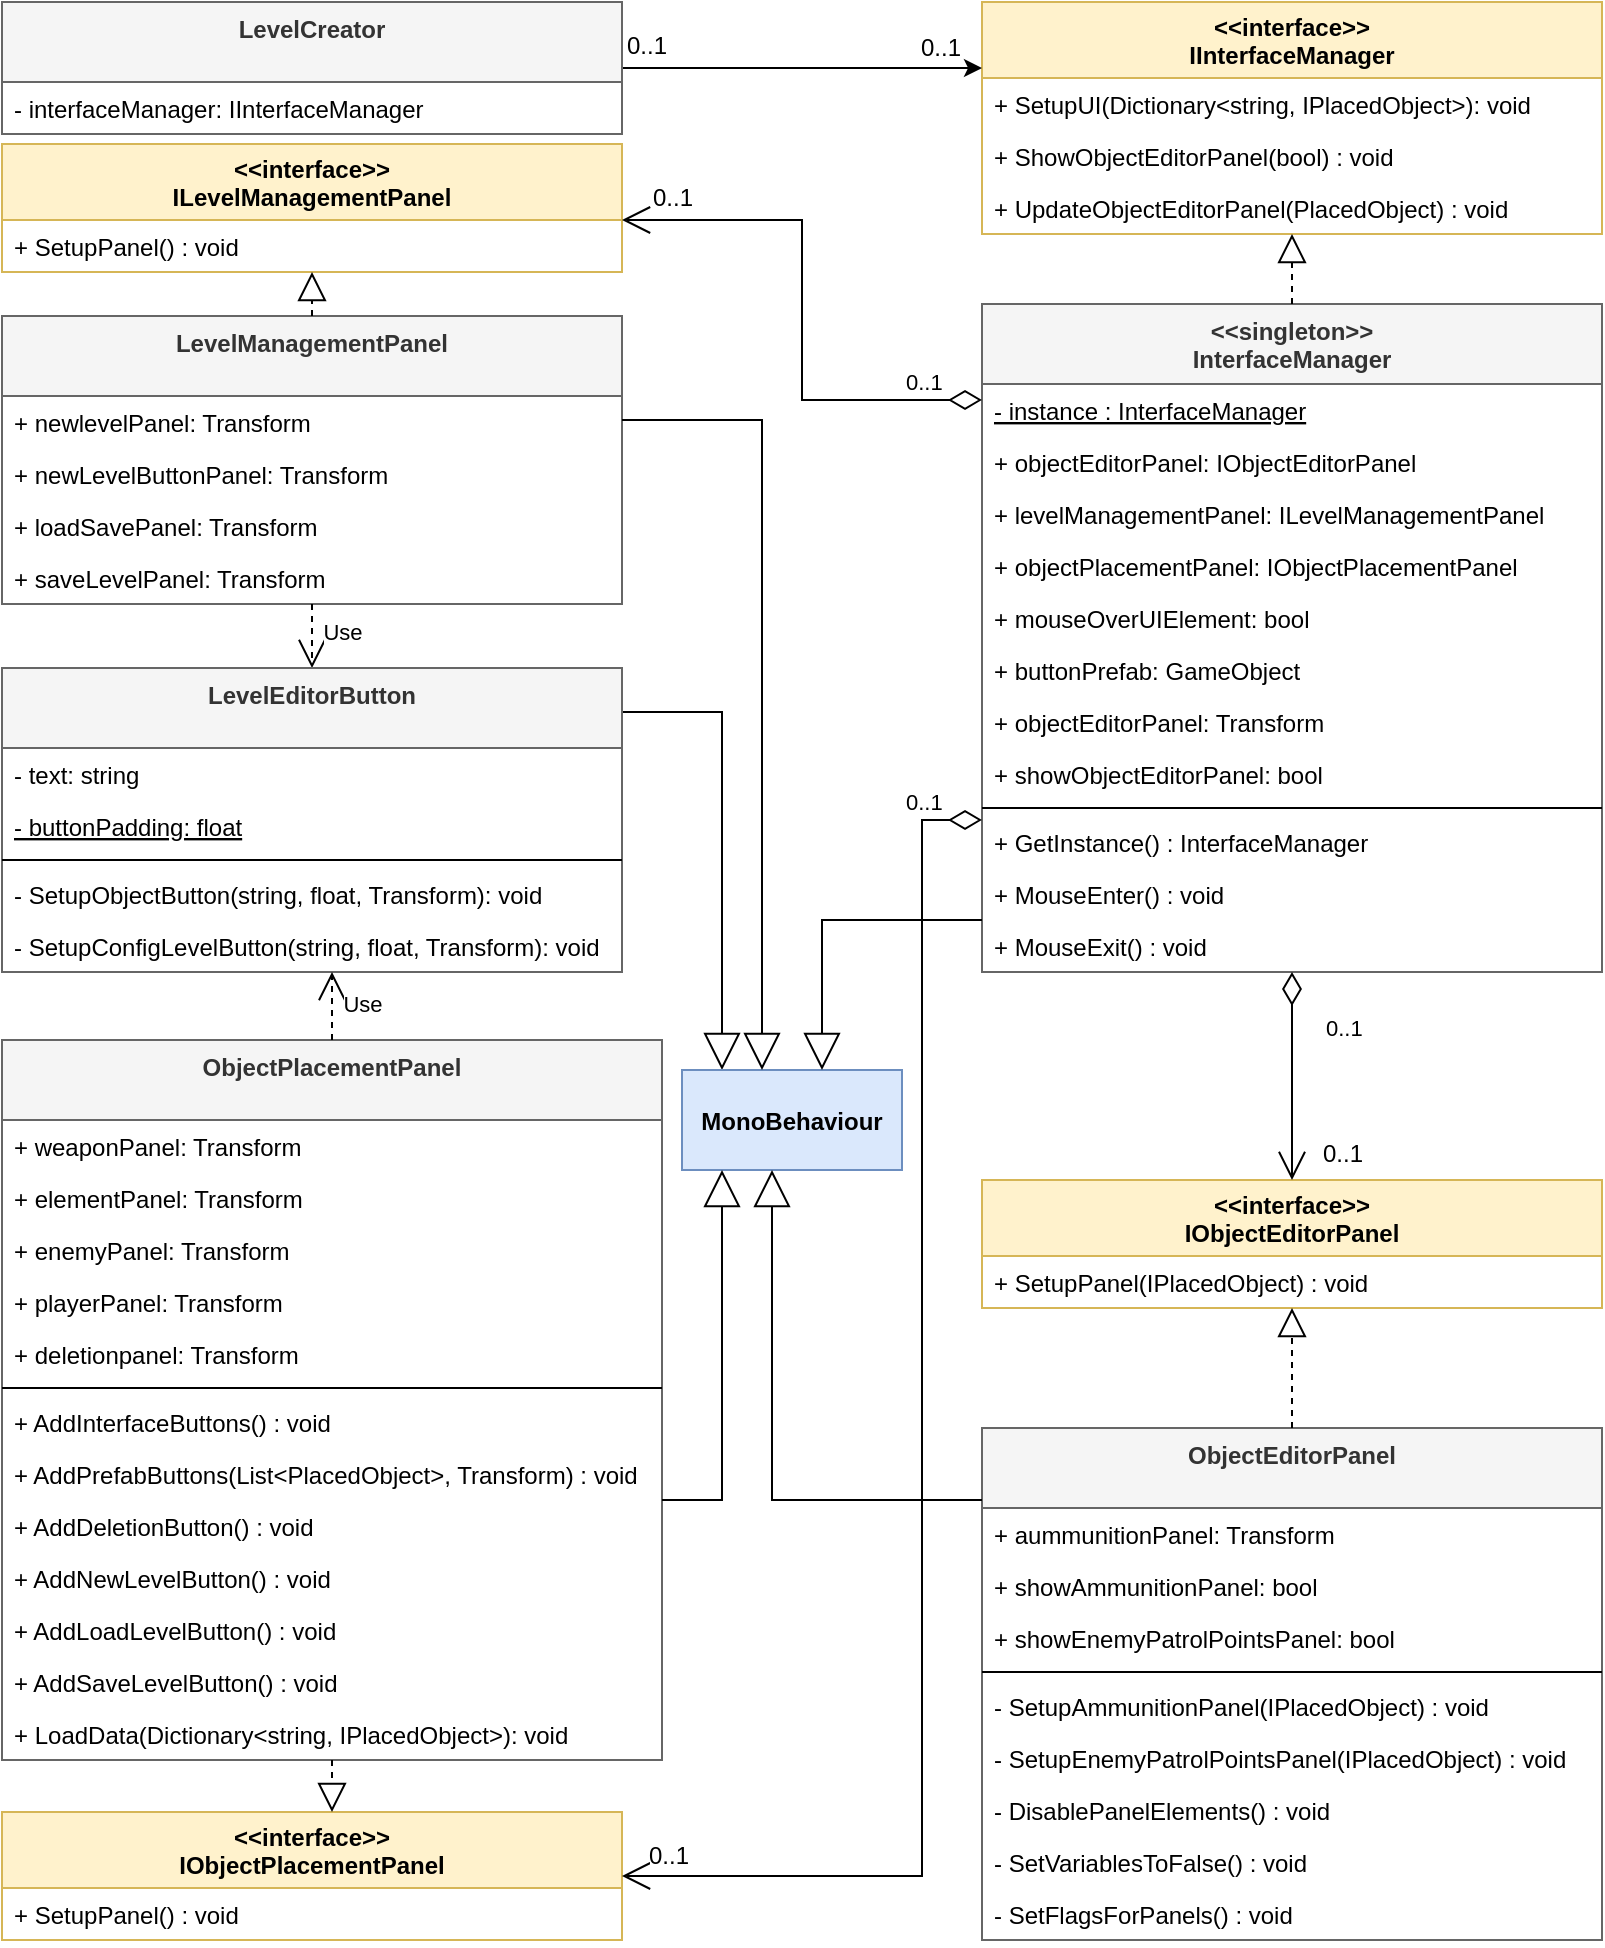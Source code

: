 <mxfile version="12.2.6" type="device" pages="1"><diagram id="2gwkaVZjPi_cPAHTDxOQ" name="Page-1"><mxGraphModel dx="3768" dy="1928" grid="1" gridSize="10" guides="1" tooltips="1" connect="1" arrows="1" fold="1" page="1" pageScale="1" pageWidth="827" pageHeight="1169" math="0" shadow="0"><root><mxCell id="0"/><mxCell id="1" parent="0"/><mxCell id="iu6-gGE0GDNMxL2MqxVM-4" value="&lt;&lt;singleton&gt;&gt;&#xA;InterfaceManager" style="swimlane;fontStyle=1;align=center;verticalAlign=top;childLayout=stackLayout;horizontal=1;startSize=40;horizontalStack=0;resizeParent=1;resizeParentMax=0;resizeLast=0;collapsible=1;marginBottom=0;fillColor=#f5f5f5;strokeColor=#666666;fontColor=#333333;" parent="1" vertex="1"><mxGeometry x="-2800" y="-1018" width="310" height="334" as="geometry"/></mxCell><mxCell id="iu6-gGE0GDNMxL2MqxVM-5" value="- instance : InterfaceManager" style="text;align=left;verticalAlign=top;spacingLeft=4;spacingRight=4;overflow=hidden;rotatable=0;points=[[0,0.5],[1,0.5]];portConstraint=eastwest;fontStyle=4" parent="iu6-gGE0GDNMxL2MqxVM-4" vertex="1"><mxGeometry y="40" width="310" height="26" as="geometry"/></mxCell><mxCell id="iu6-gGE0GDNMxL2MqxVM-6" value="+ objectEditorPanel: IObjectEditorPanel" style="text;align=left;verticalAlign=top;spacingLeft=4;spacingRight=4;overflow=hidden;rotatable=0;points=[[0,0.5],[1,0.5]];portConstraint=eastwest;" parent="iu6-gGE0GDNMxL2MqxVM-4" vertex="1"><mxGeometry y="66" width="310" height="26" as="geometry"/></mxCell><mxCell id="iu6-gGE0GDNMxL2MqxVM-7" value="+ levelManagementPanel: ILevelManagementPanel" style="text;align=left;verticalAlign=top;spacingLeft=4;spacingRight=4;overflow=hidden;rotatable=0;points=[[0,0.5],[1,0.5]];portConstraint=eastwest;" parent="iu6-gGE0GDNMxL2MqxVM-4" vertex="1"><mxGeometry y="92" width="310" height="26" as="geometry"/></mxCell><mxCell id="iu6-gGE0GDNMxL2MqxVM-8" value="+ objectPlacementPanel: IObjectPlacementPanel" style="text;align=left;verticalAlign=top;spacingLeft=4;spacingRight=4;overflow=hidden;rotatable=0;points=[[0,0.5],[1,0.5]];portConstraint=eastwest;" parent="iu6-gGE0GDNMxL2MqxVM-4" vertex="1"><mxGeometry y="118" width="310" height="26" as="geometry"/></mxCell><mxCell id="iu6-gGE0GDNMxL2MqxVM-9" value="+ mouseOverUIElement: bool" style="text;align=left;verticalAlign=top;spacingLeft=4;spacingRight=4;overflow=hidden;rotatable=0;points=[[0,0.5],[1,0.5]];portConstraint=eastwest;" parent="iu6-gGE0GDNMxL2MqxVM-4" vertex="1"><mxGeometry y="144" width="310" height="26" as="geometry"/></mxCell><mxCell id="iu6-gGE0GDNMxL2MqxVM-10" value="+ buttonPrefab: GameObject" style="text;align=left;verticalAlign=top;spacingLeft=4;spacingRight=4;overflow=hidden;rotatable=0;points=[[0,0.5],[1,0.5]];portConstraint=eastwest;" parent="iu6-gGE0GDNMxL2MqxVM-4" vertex="1"><mxGeometry y="170" width="310" height="26" as="geometry"/></mxCell><mxCell id="iu6-gGE0GDNMxL2MqxVM-11" value="+ objectEditorPanel: Transform" style="text;align=left;verticalAlign=top;spacingLeft=4;spacingRight=4;overflow=hidden;rotatable=0;points=[[0,0.5],[1,0.5]];portConstraint=eastwest;" parent="iu6-gGE0GDNMxL2MqxVM-4" vertex="1"><mxGeometry y="196" width="310" height="26" as="geometry"/></mxCell><mxCell id="iu6-gGE0GDNMxL2MqxVM-12" value="+ showObjectEditorPanel: bool" style="text;align=left;verticalAlign=top;spacingLeft=4;spacingRight=4;overflow=hidden;rotatable=0;points=[[0,0.5],[1,0.5]];portConstraint=eastwest;" parent="iu6-gGE0GDNMxL2MqxVM-4" vertex="1"><mxGeometry y="222" width="310" height="26" as="geometry"/></mxCell><mxCell id="iu6-gGE0GDNMxL2MqxVM-13" value="" style="line;strokeWidth=1;fillColor=none;align=left;verticalAlign=middle;spacingTop=-1;spacingLeft=3;spacingRight=3;rotatable=0;labelPosition=right;points=[];portConstraint=eastwest;" parent="iu6-gGE0GDNMxL2MqxVM-4" vertex="1"><mxGeometry y="248" width="310" height="8" as="geometry"/></mxCell><mxCell id="iu6-gGE0GDNMxL2MqxVM-14" value="+ GetInstance() : InterfaceManager" style="text;align=left;verticalAlign=top;spacingLeft=4;spacingRight=4;overflow=hidden;rotatable=0;points=[[0,0.5],[1,0.5]];portConstraint=eastwest;" parent="iu6-gGE0GDNMxL2MqxVM-4" vertex="1"><mxGeometry y="256" width="310" height="26" as="geometry"/></mxCell><mxCell id="iu6-gGE0GDNMxL2MqxVM-17" value="+ MouseEnter() : void" style="text;align=left;verticalAlign=top;spacingLeft=4;spacingRight=4;overflow=hidden;rotatable=0;points=[[0,0.5],[1,0.5]];portConstraint=eastwest;" parent="iu6-gGE0GDNMxL2MqxVM-4" vertex="1"><mxGeometry y="282" width="310" height="26" as="geometry"/></mxCell><mxCell id="iu6-gGE0GDNMxL2MqxVM-18" value="+ MouseExit() : void" style="text;align=left;verticalAlign=top;spacingLeft=4;spacingRight=4;overflow=hidden;rotatable=0;points=[[0,0.5],[1,0.5]];portConstraint=eastwest;" parent="iu6-gGE0GDNMxL2MqxVM-4" vertex="1"><mxGeometry y="308" width="310" height="26" as="geometry"/></mxCell><mxCell id="iu6-gGE0GDNMxL2MqxVM-28" value="ObjectEditorPanel" style="swimlane;fontStyle=1;align=center;verticalAlign=top;childLayout=stackLayout;horizontal=1;startSize=40;horizontalStack=0;resizeParent=1;resizeParentMax=0;resizeLast=0;collapsible=1;marginBottom=0;fillColor=#f5f5f5;strokeColor=#666666;fontColor=#333333;" parent="1" vertex="1"><mxGeometry x="-2800" y="-456" width="310" height="256" as="geometry"/></mxCell><mxCell id="iu6-gGE0GDNMxL2MqxVM-29" value="+ aummunitionPanel: Transform" style="text;align=left;verticalAlign=top;spacingLeft=4;spacingRight=4;overflow=hidden;rotatable=0;points=[[0,0.5],[1,0.5]];portConstraint=eastwest;" parent="iu6-gGE0GDNMxL2MqxVM-28" vertex="1"><mxGeometry y="40" width="310" height="26" as="geometry"/></mxCell><mxCell id="iu6-gGE0GDNMxL2MqxVM-30" value="+ showAmmunitionPanel: bool" style="text;align=left;verticalAlign=top;spacingLeft=4;spacingRight=4;overflow=hidden;rotatable=0;points=[[0,0.5],[1,0.5]];portConstraint=eastwest;" parent="iu6-gGE0GDNMxL2MqxVM-28" vertex="1"><mxGeometry y="66" width="310" height="26" as="geometry"/></mxCell><mxCell id="iu6-gGE0GDNMxL2MqxVM-31" value="+ showEnemyPatrolPointsPanel: bool" style="text;align=left;verticalAlign=top;spacingLeft=4;spacingRight=4;overflow=hidden;rotatable=0;points=[[0,0.5],[1,0.5]];portConstraint=eastwest;" parent="iu6-gGE0GDNMxL2MqxVM-28" vertex="1"><mxGeometry y="92" width="310" height="26" as="geometry"/></mxCell><mxCell id="iu6-gGE0GDNMxL2MqxVM-32" value="" style="line;strokeWidth=1;fillColor=none;align=left;verticalAlign=middle;spacingTop=-1;spacingLeft=3;spacingRight=3;rotatable=0;labelPosition=right;points=[];portConstraint=eastwest;" parent="iu6-gGE0GDNMxL2MqxVM-28" vertex="1"><mxGeometry y="118" width="310" height="8" as="geometry"/></mxCell><mxCell id="iu6-gGE0GDNMxL2MqxVM-34" value="- SetupAmmunitionPanel(IPlacedObject) : void" style="text;align=left;verticalAlign=top;spacingLeft=4;spacingRight=4;overflow=hidden;rotatable=0;points=[[0,0.5],[1,0.5]];portConstraint=eastwest;" parent="iu6-gGE0GDNMxL2MqxVM-28" vertex="1"><mxGeometry y="126" width="310" height="26" as="geometry"/></mxCell><mxCell id="iu6-gGE0GDNMxL2MqxVM-35" value="- SetupEnemyPatrolPointsPanel(IPlacedObject) : void" style="text;align=left;verticalAlign=top;spacingLeft=4;spacingRight=4;overflow=hidden;rotatable=0;points=[[0,0.5],[1,0.5]];portConstraint=eastwest;" parent="iu6-gGE0GDNMxL2MqxVM-28" vertex="1"><mxGeometry y="152" width="310" height="26" as="geometry"/></mxCell><mxCell id="iu6-gGE0GDNMxL2MqxVM-36" value="- DisablePanelElements() : void" style="text;align=left;verticalAlign=top;spacingLeft=4;spacingRight=4;overflow=hidden;rotatable=0;points=[[0,0.5],[1,0.5]];portConstraint=eastwest;" parent="iu6-gGE0GDNMxL2MqxVM-28" vertex="1"><mxGeometry y="178" width="310" height="26" as="geometry"/></mxCell><mxCell id="iu6-gGE0GDNMxL2MqxVM-37" value="- SetVariablesToFalse() : void" style="text;align=left;verticalAlign=top;spacingLeft=4;spacingRight=4;overflow=hidden;rotatable=0;points=[[0,0.5],[1,0.5]];portConstraint=eastwest;" parent="iu6-gGE0GDNMxL2MqxVM-28" vertex="1"><mxGeometry y="204" width="310" height="26" as="geometry"/></mxCell><mxCell id="iu6-gGE0GDNMxL2MqxVM-38" value="- SetFlagsForPanels() : void" style="text;align=left;verticalAlign=top;spacingLeft=4;spacingRight=4;overflow=hidden;rotatable=0;points=[[0,0.5],[1,0.5]];portConstraint=eastwest;" parent="iu6-gGE0GDNMxL2MqxVM-28" vertex="1"><mxGeometry y="230" width="310" height="26" as="geometry"/></mxCell><mxCell id="iu6-gGE0GDNMxL2MqxVM-39" value="ObjectPlacementPanel" style="swimlane;fontStyle=1;align=center;verticalAlign=top;childLayout=stackLayout;horizontal=1;startSize=40;horizontalStack=0;resizeParent=1;resizeParentMax=0;resizeLast=0;collapsible=1;marginBottom=0;fillColor=#f5f5f5;strokeColor=#666666;fontColor=#333333;" parent="1" vertex="1"><mxGeometry x="-3290" y="-650" width="330" height="360" as="geometry"/></mxCell><mxCell id="iu6-gGE0GDNMxL2MqxVM-40" value="+ weaponPanel: Transform" style="text;align=left;verticalAlign=top;spacingLeft=4;spacingRight=4;overflow=hidden;rotatable=0;points=[[0,0.5],[1,0.5]];portConstraint=eastwest;" parent="iu6-gGE0GDNMxL2MqxVM-39" vertex="1"><mxGeometry y="40" width="330" height="26" as="geometry"/></mxCell><mxCell id="iu6-gGE0GDNMxL2MqxVM-41" value="+ elementPanel: Transform" style="text;align=left;verticalAlign=top;spacingLeft=4;spacingRight=4;overflow=hidden;rotatable=0;points=[[0,0.5],[1,0.5]];portConstraint=eastwest;" parent="iu6-gGE0GDNMxL2MqxVM-39" vertex="1"><mxGeometry y="66" width="330" height="26" as="geometry"/></mxCell><mxCell id="iu6-gGE0GDNMxL2MqxVM-42" value="+ enemyPanel: Transform" style="text;align=left;verticalAlign=top;spacingLeft=4;spacingRight=4;overflow=hidden;rotatable=0;points=[[0,0.5],[1,0.5]];portConstraint=eastwest;" parent="iu6-gGE0GDNMxL2MqxVM-39" vertex="1"><mxGeometry y="92" width="330" height="26" as="geometry"/></mxCell><mxCell id="iu6-gGE0GDNMxL2MqxVM-43" value="+ playerPanel: Transform" style="text;align=left;verticalAlign=top;spacingLeft=4;spacingRight=4;overflow=hidden;rotatable=0;points=[[0,0.5],[1,0.5]];portConstraint=eastwest;" parent="iu6-gGE0GDNMxL2MqxVM-39" vertex="1"><mxGeometry y="118" width="330" height="26" as="geometry"/></mxCell><mxCell id="iu6-gGE0GDNMxL2MqxVM-44" value="+ deletionpanel: Transform" style="text;align=left;verticalAlign=top;spacingLeft=4;spacingRight=4;overflow=hidden;rotatable=0;points=[[0,0.5],[1,0.5]];portConstraint=eastwest;" parent="iu6-gGE0GDNMxL2MqxVM-39" vertex="1"><mxGeometry y="144" width="330" height="26" as="geometry"/></mxCell><mxCell id="iu6-gGE0GDNMxL2MqxVM-45" value="" style="line;strokeWidth=1;fillColor=none;align=left;verticalAlign=middle;spacingTop=-1;spacingLeft=3;spacingRight=3;rotatable=0;labelPosition=right;points=[];portConstraint=eastwest;" parent="iu6-gGE0GDNMxL2MqxVM-39" vertex="1"><mxGeometry y="170" width="330" height="8" as="geometry"/></mxCell><mxCell id="iu6-gGE0GDNMxL2MqxVM-47" value="+ AddInterfaceButtons() : void" style="text;align=left;verticalAlign=top;spacingLeft=4;spacingRight=4;overflow=hidden;rotatable=0;points=[[0,0.5],[1,0.5]];portConstraint=eastwest;" parent="iu6-gGE0GDNMxL2MqxVM-39" vertex="1"><mxGeometry y="178" width="330" height="26" as="geometry"/></mxCell><mxCell id="iu6-gGE0GDNMxL2MqxVM-48" value="+ AddPrefabButtons(List&lt;PlacedObject&gt;, Transform) : void" style="text;align=left;verticalAlign=top;spacingLeft=4;spacingRight=4;overflow=hidden;rotatable=0;points=[[0,0.5],[1,0.5]];portConstraint=eastwest;" parent="iu6-gGE0GDNMxL2MqxVM-39" vertex="1"><mxGeometry y="204" width="330" height="26" as="geometry"/></mxCell><mxCell id="iu6-gGE0GDNMxL2MqxVM-49" value="+ AddDeletionButton() : void" style="text;align=left;verticalAlign=top;spacingLeft=4;spacingRight=4;overflow=hidden;rotatable=0;points=[[0,0.5],[1,0.5]];portConstraint=eastwest;" parent="iu6-gGE0GDNMxL2MqxVM-39" vertex="1"><mxGeometry y="230" width="330" height="26" as="geometry"/></mxCell><mxCell id="iu6-gGE0GDNMxL2MqxVM-50" value="+ AddNewLevelButton() : void" style="text;align=left;verticalAlign=top;spacingLeft=4;spacingRight=4;overflow=hidden;rotatable=0;points=[[0,0.5],[1,0.5]];portConstraint=eastwest;" parent="iu6-gGE0GDNMxL2MqxVM-39" vertex="1"><mxGeometry y="256" width="330" height="26" as="geometry"/></mxCell><mxCell id="iu6-gGE0GDNMxL2MqxVM-51" value="+ AddLoadLevelButton() : void" style="text;align=left;verticalAlign=top;spacingLeft=4;spacingRight=4;overflow=hidden;rotatable=0;points=[[0,0.5],[1,0.5]];portConstraint=eastwest;" parent="iu6-gGE0GDNMxL2MqxVM-39" vertex="1"><mxGeometry y="282" width="330" height="26" as="geometry"/></mxCell><mxCell id="iu6-gGE0GDNMxL2MqxVM-52" value="+ AddSaveLevelButton() : void" style="text;align=left;verticalAlign=top;spacingLeft=4;spacingRight=4;overflow=hidden;rotatable=0;points=[[0,0.5],[1,0.5]];portConstraint=eastwest;" parent="iu6-gGE0GDNMxL2MqxVM-39" vertex="1"><mxGeometry y="308" width="330" height="26" as="geometry"/></mxCell><mxCell id="iu6-gGE0GDNMxL2MqxVM-53" value="+ LoadData(Dictionary&lt;string, IPlacedObject&gt;): void" style="text;align=left;verticalAlign=top;spacingLeft=4;spacingRight=4;overflow=hidden;rotatable=0;points=[[0,0.5],[1,0.5]];portConstraint=eastwest;" parent="iu6-gGE0GDNMxL2MqxVM-39" vertex="1"><mxGeometry y="334" width="330" height="26" as="geometry"/></mxCell><mxCell id="iu6-gGE0GDNMxL2MqxVM-54" value="&#xA;&lt;&lt;interface&gt;&gt;&#xA;IObjectEditorPanel&#xA;" style="swimlane;fontStyle=1;childLayout=stackLayout;horizontal=1;startSize=38;fillColor=#fff2cc;horizontalStack=0;resizeParent=1;resizeParentMax=0;resizeLast=0;collapsible=1;marginBottom=0;labelBackgroundColor=none;strokeColor=#d6b656;" parent="1" vertex="1"><mxGeometry x="-2800" y="-580" width="310" height="64" as="geometry"/></mxCell><mxCell id="iu6-gGE0GDNMxL2MqxVM-57" value="+ SetupPanel(IPlacedObject) : void" style="text;align=left;verticalAlign=top;spacingLeft=4;spacingRight=4;overflow=hidden;rotatable=0;points=[[0,0.5],[1,0.5]];portConstraint=eastwest;" parent="iu6-gGE0GDNMxL2MqxVM-54" vertex="1"><mxGeometry y="38" width="310" height="26" as="geometry"/></mxCell><mxCell id="iu6-gGE0GDNMxL2MqxVM-58" value="" style="endArrow=block;dashed=1;endFill=0;endSize=12;html=1;rounded=0;edgeStyle=orthogonalEdgeStyle;" parent="1" source="iu6-gGE0GDNMxL2MqxVM-28" target="iu6-gGE0GDNMxL2MqxVM-54" edge="1"><mxGeometry width="160" relative="1" as="geometry"><mxPoint x="-3112.5" y="-725" as="sourcePoint"/><mxPoint x="-3082.5" y="-804" as="targetPoint"/><Array as="points"/></mxGeometry></mxCell><mxCell id="iu6-gGE0GDNMxL2MqxVM-59" value="&#xA;&lt;&lt;interface&gt;&gt;&#xA;IObjectPlacementPanel&#xA;" style="swimlane;fontStyle=1;childLayout=stackLayout;horizontal=1;startSize=38;fillColor=#fff2cc;horizontalStack=0;resizeParent=1;resizeParentMax=0;resizeLast=0;collapsible=1;marginBottom=0;labelBackgroundColor=none;strokeColor=#d6b656;" parent="1" vertex="1"><mxGeometry x="-3290" y="-264" width="310" height="64" as="geometry"/></mxCell><mxCell id="iu6-gGE0GDNMxL2MqxVM-60" value="+ SetupPanel() : void" style="text;align=left;verticalAlign=top;spacingLeft=4;spacingRight=4;overflow=hidden;rotatable=0;points=[[0,0.5],[1,0.5]];portConstraint=eastwest;" parent="iu6-gGE0GDNMxL2MqxVM-59" vertex="1"><mxGeometry y="38" width="310" height="26" as="geometry"/></mxCell><mxCell id="iu6-gGE0GDNMxL2MqxVM-61" value="" style="endArrow=block;dashed=1;endFill=0;endSize=12;html=1;rounded=0;edgeStyle=orthogonalEdgeStyle;" parent="1" source="iu6-gGE0GDNMxL2MqxVM-39" target="iu6-gGE0GDNMxL2MqxVM-59" edge="1"><mxGeometry width="160" relative="1" as="geometry"><mxPoint x="-3090" y="-580" as="sourcePoint"/><mxPoint x="-3030" y="-290" as="targetPoint"/><Array as="points"><mxPoint x="-3125" y="-280"/><mxPoint x="-3125" y="-280"/></Array></mxGeometry></mxCell><mxCell id="iu6-gGE0GDNMxL2MqxVM-62" value="LevelManagementPanel" style="swimlane;fontStyle=1;align=center;verticalAlign=top;childLayout=stackLayout;horizontal=1;startSize=40;horizontalStack=0;resizeParent=1;resizeParentMax=0;resizeLast=0;collapsible=1;marginBottom=0;fillColor=#f5f5f5;strokeColor=#666666;fontColor=#333333;" parent="1" vertex="1"><mxGeometry x="-3290" y="-1012" width="310" height="144" as="geometry"/></mxCell><mxCell id="iu6-gGE0GDNMxL2MqxVM-63" value="+ newlevelPanel: Transform" style="text;align=left;verticalAlign=top;spacingLeft=4;spacingRight=4;overflow=hidden;rotatable=0;points=[[0,0.5],[1,0.5]];portConstraint=eastwest;" parent="iu6-gGE0GDNMxL2MqxVM-62" vertex="1"><mxGeometry y="40" width="310" height="26" as="geometry"/></mxCell><mxCell id="iu6-gGE0GDNMxL2MqxVM-64" value="+ newLevelButtonPanel: Transform" style="text;align=left;verticalAlign=top;spacingLeft=4;spacingRight=4;overflow=hidden;rotatable=0;points=[[0,0.5],[1,0.5]];portConstraint=eastwest;" parent="iu6-gGE0GDNMxL2MqxVM-62" vertex="1"><mxGeometry y="66" width="310" height="26" as="geometry"/></mxCell><mxCell id="iu6-gGE0GDNMxL2MqxVM-65" value="+ loadSavePanel: Transform" style="text;align=left;verticalAlign=top;spacingLeft=4;spacingRight=4;overflow=hidden;rotatable=0;points=[[0,0.5],[1,0.5]];portConstraint=eastwest;" parent="iu6-gGE0GDNMxL2MqxVM-62" vertex="1"><mxGeometry y="92" width="310" height="26" as="geometry"/></mxCell><mxCell id="iu6-gGE0GDNMxL2MqxVM-66" value="+ saveLevelPanel: Transform" style="text;align=left;verticalAlign=top;spacingLeft=4;spacingRight=4;overflow=hidden;rotatable=0;points=[[0,0.5],[1,0.5]];portConstraint=eastwest;" parent="iu6-gGE0GDNMxL2MqxVM-62" vertex="1"><mxGeometry y="118" width="310" height="26" as="geometry"/></mxCell><mxCell id="iu6-gGE0GDNMxL2MqxVM-69" value="&#xA;&lt;&lt;interface&gt;&gt;&#xA;ILevelManagementPanel&#xA;" style="swimlane;fontStyle=1;childLayout=stackLayout;horizontal=1;startSize=38;fillColor=#fff2cc;horizontalStack=0;resizeParent=1;resizeParentMax=0;resizeLast=0;collapsible=1;marginBottom=0;labelBackgroundColor=none;strokeColor=#d6b656;" parent="1" vertex="1"><mxGeometry x="-3290" y="-1098" width="310" height="64" as="geometry"/></mxCell><mxCell id="iu6-gGE0GDNMxL2MqxVM-70" value="+ SetupPanel() : void" style="text;align=left;verticalAlign=top;spacingLeft=4;spacingRight=4;overflow=hidden;rotatable=0;points=[[0,0.5],[1,0.5]];portConstraint=eastwest;" parent="iu6-gGE0GDNMxL2MqxVM-69" vertex="1"><mxGeometry y="38" width="310" height="26" as="geometry"/></mxCell><mxCell id="iu6-gGE0GDNMxL2MqxVM-71" value="" style="endArrow=block;dashed=1;endFill=0;endSize=12;html=1;rounded=0;edgeStyle=orthogonalEdgeStyle;" parent="1" source="iu6-gGE0GDNMxL2MqxVM-62" target="iu6-gGE0GDNMxL2MqxVM-69" edge="1"><mxGeometry width="160" relative="1" as="geometry"><mxPoint x="-2685.5" y="-484.5" as="sourcePoint"/><mxPoint x="-2685.5" y="-534" as="targetPoint"/><Array as="points"/></mxGeometry></mxCell><mxCell id="iu6-gGE0GDNMxL2MqxVM-72" value="&#xA;&lt;&lt;interface&gt;&gt;&#xA;IInterfaceManager&#xA;" style="swimlane;fontStyle=1;childLayout=stackLayout;horizontal=1;startSize=38;fillColor=#fff2cc;horizontalStack=0;resizeParent=1;resizeParentMax=0;resizeLast=0;collapsible=1;marginBottom=0;labelBackgroundColor=none;strokeColor=#d6b656;" parent="1" vertex="1"><mxGeometry x="-2800" y="-1169" width="310" height="116" as="geometry"/></mxCell><mxCell id="iu6-gGE0GDNMxL2MqxVM-73" value="+ SetupUI(Dictionary&lt;string, IPlacedObject&gt;): void" style="text;align=left;verticalAlign=top;spacingLeft=4;spacingRight=4;overflow=hidden;rotatable=0;points=[[0,0.5],[1,0.5]];portConstraint=eastwest;" parent="iu6-gGE0GDNMxL2MqxVM-72" vertex="1"><mxGeometry y="38" width="310" height="26" as="geometry"/></mxCell><mxCell id="iu6-gGE0GDNMxL2MqxVM-74" value="+ ShowObjectEditorPanel(bool) : void" style="text;align=left;verticalAlign=top;spacingLeft=4;spacingRight=4;overflow=hidden;rotatable=0;points=[[0,0.5],[1,0.5]];portConstraint=eastwest;" parent="iu6-gGE0GDNMxL2MqxVM-72" vertex="1"><mxGeometry y="64" width="310" height="26" as="geometry"/></mxCell><mxCell id="iu6-gGE0GDNMxL2MqxVM-98" value="+ UpdateObjectEditorPanel(PlacedObject) : void" style="text;align=left;verticalAlign=top;spacingLeft=4;spacingRight=4;overflow=hidden;rotatable=0;points=[[0,0.5],[1,0.5]];portConstraint=eastwest;" parent="iu6-gGE0GDNMxL2MqxVM-72" vertex="1"><mxGeometry y="90" width="310" height="26" as="geometry"/></mxCell><mxCell id="iu6-gGE0GDNMxL2MqxVM-75" value="" style="endArrow=block;dashed=1;endFill=0;endSize=12;html=1;rounded=0;edgeStyle=orthogonalEdgeStyle;" parent="1" source="iu6-gGE0GDNMxL2MqxVM-4" target="iu6-gGE0GDNMxL2MqxVM-72" edge="1"><mxGeometry width="160" relative="1" as="geometry"><mxPoint x="-2675" y="-959.5" as="sourcePoint"/><mxPoint x="-2675" y="-1028.5" as="targetPoint"/><Array as="points"/></mxGeometry></mxCell><mxCell id="iu6-gGE0GDNMxL2MqxVM-76" value="" style="endArrow=block;endSize=16;endFill=0;edgeStyle=orthogonalEdgeStyle;rounded=0;labelBackgroundColor=none;html=1;" parent="1" source="iu6-gGE0GDNMxL2MqxVM-19" target="iu6-gGE0GDNMxL2MqxVM-78" edge="1"><mxGeometry width="160" relative="1" as="geometry"><mxPoint x="-3234" y="-1060" as="sourcePoint"/><mxPoint x="-2403.429" y="-1119" as="targetPoint"/><Array as="points"><mxPoint x="-2930" y="-814"/></Array></mxGeometry></mxCell><mxCell id="iu6-gGE0GDNMxL2MqxVM-77" value="Use" style="endArrow=open;endSize=12;dashed=1;html=1;rounded=0;edgeStyle=orthogonalEdgeStyle;" parent="1" source="iu6-gGE0GDNMxL2MqxVM-62" target="iu6-gGE0GDNMxL2MqxVM-19" edge="1"><mxGeometry x="-0.111" y="15" width="160" relative="1" as="geometry"><mxPoint x="-2951.429" y="-1704.643" as="sourcePoint"/><mxPoint x="-3021.429" y="-1386.071" as="targetPoint"/><Array as="points"><mxPoint x="-3110" y="-910"/><mxPoint x="-3110" y="-910"/></Array><mxPoint as="offset"/></mxGeometry></mxCell><mxCell id="iu6-gGE0GDNMxL2MqxVM-78" value="MonoBehaviour" style="fillColor=#dae8fc;strokeColor=#6c8ebf;fontStyle=1" parent="1" vertex="1"><mxGeometry x="-2950" y="-635" width="110" height="50" as="geometry"/></mxCell><mxCell id="iu6-gGE0GDNMxL2MqxVM-79" value="" style="endArrow=block;endSize=16;endFill=0;edgeStyle=orthogonalEdgeStyle;rounded=0;labelBackgroundColor=none;html=1;" parent="1" source="iu6-gGE0GDNMxL2MqxVM-4" target="iu6-gGE0GDNMxL2MqxVM-78" edge="1"><mxGeometry width="160" relative="1" as="geometry"><mxPoint x="-3562.5" y="-946.714" as="sourcePoint"/><mxPoint x="-3547.643" y="-26.0" as="targetPoint"/><Array as="points"><mxPoint x="-2880" y="-710"/></Array></mxGeometry></mxCell><mxCell id="iu6-gGE0GDNMxL2MqxVM-80" value="" style="endArrow=block;endSize=16;endFill=0;edgeStyle=orthogonalEdgeStyle;rounded=0;labelBackgroundColor=none;html=1;" parent="1" source="iu6-gGE0GDNMxL2MqxVM-62" target="iu6-gGE0GDNMxL2MqxVM-78" edge="1"><mxGeometry width="160" relative="1" as="geometry"><mxPoint x="-2512" y="-743" as="sourcePoint"/><mxPoint x="-3281.429" y="-479" as="targetPoint"/><Array as="points"><mxPoint x="-2910" y="-960"/></Array></mxGeometry></mxCell><mxCell id="iu6-gGE0GDNMxL2MqxVM-81" value="" style="endArrow=block;endSize=16;endFill=0;edgeStyle=orthogonalEdgeStyle;rounded=0;labelBackgroundColor=none;html=1;" parent="1" source="iu6-gGE0GDNMxL2MqxVM-39" target="iu6-gGE0GDNMxL2MqxVM-78" edge="1"><mxGeometry width="160" relative="1" as="geometry"><mxPoint x="-2659.353" y="-167.0" as="sourcePoint"/><mxPoint x="-3281.706" y="-479" as="targetPoint"/><Array as="points"><mxPoint x="-2930" y="-420"/></Array></mxGeometry></mxCell><mxCell id="iu6-gGE0GDNMxL2MqxVM-82" value="" style="endArrow=block;endSize=16;endFill=0;edgeStyle=orthogonalEdgeStyle;rounded=0;labelBackgroundColor=none;html=1;" parent="1" source="iu6-gGE0GDNMxL2MqxVM-28" target="iu6-gGE0GDNMxL2MqxVM-78" edge="1"><mxGeometry width="160" relative="1" as="geometry"><mxPoint x="-3035.824" y="-1161" as="sourcePoint"/><mxPoint x="-3277" y="-529" as="targetPoint"/><Array as="points"><mxPoint x="-2905" y="-420"/></Array></mxGeometry></mxCell><mxCell id="iu6-gGE0GDNMxL2MqxVM-96" style="edgeStyle=orthogonalEdgeStyle;rounded=0;orthogonalLoop=1;jettySize=auto;html=1;" parent="1" source="iu6-gGE0GDNMxL2MqxVM-84" target="iu6-gGE0GDNMxL2MqxVM-72" edge="1"><mxGeometry relative="1" as="geometry"><Array as="points"><mxPoint x="-2840" y="-1136"/><mxPoint x="-2840" y="-1136"/></Array></mxGeometry></mxCell><mxCell id="YNh529-q1V-kELAuWBz_-17" value="0..1" style="text;html=1;resizable=0;points=[];align=center;verticalAlign=middle;labelBackgroundColor=#ffffff;" parent="iu6-gGE0GDNMxL2MqxVM-96" vertex="1" connectable="0"><mxGeometry x="0.556" y="-126" relative="1" as="geometry"><mxPoint x="-128" y="-137" as="offset"/></mxGeometry></mxCell><mxCell id="YNh529-q1V-kELAuWBz_-18" value="0..1" style="text;html=1;resizable=0;points=[];align=center;verticalAlign=middle;labelBackgroundColor=#ffffff;" parent="iu6-gGE0GDNMxL2MqxVM-96" vertex="1" connectable="0"><mxGeometry x="0.7" y="-1" relative="1" as="geometry"><mxPoint x="6" y="-11" as="offset"/></mxGeometry></mxCell><mxCell id="iu6-gGE0GDNMxL2MqxVM-84" value="LevelCreator" style="swimlane;fontStyle=1;align=center;verticalAlign=top;childLayout=stackLayout;horizontal=1;startSize=40;horizontalStack=0;resizeParent=1;resizeParentMax=0;resizeLast=0;collapsible=1;marginBottom=0;fillColor=#f5f5f5;strokeColor=#666666;fontColor=#333333;" parent="1" vertex="1"><mxGeometry x="-3290" y="-1169" width="310" height="66" as="geometry"/></mxCell><mxCell id="iu6-gGE0GDNMxL2MqxVM-91" value="- interfaceManager: IInterfaceManager" style="text;align=left;verticalAlign=top;spacingLeft=4;spacingRight=4;overflow=hidden;rotatable=0;points=[[0,0.5],[1,0.5]];portConstraint=eastwest;" parent="iu6-gGE0GDNMxL2MqxVM-84" vertex="1"><mxGeometry y="40" width="310" height="26" as="geometry"/></mxCell><mxCell id="YNh529-q1V-kELAuWBz_-7" value="0..1" style="endArrow=open;html=1;endSize=12;startArrow=diamondThin;startSize=14;startFill=0;edgeStyle=orthogonalEdgeStyle;align=left;verticalAlign=bottom;rounded=0;" parent="1" source="iu6-gGE0GDNMxL2MqxVM-4" target="iu6-gGE0GDNMxL2MqxVM-69" edge="1"><mxGeometry x="-0.704" relative="1" as="geometry"><mxPoint x="-2920" y="-1140" as="sourcePoint"/><mxPoint x="-2830" y="-1110" as="targetPoint"/><Array as="points"><mxPoint x="-2890" y="-970"/><mxPoint x="-2890" y="-1060"/></Array><mxPoint as="offset"/></mxGeometry></mxCell><mxCell id="YNh529-q1V-kELAuWBz_-8" value="0..1" style="text;html=1;resizable=0;points=[];align=center;verticalAlign=middle;labelBackgroundColor=#ffffff;" parent="YNh529-q1V-kELAuWBz_-7" vertex="1" connectable="0"><mxGeometry x="0.858" y="2" relative="1" as="geometry"><mxPoint x="6" y="-13" as="offset"/></mxGeometry></mxCell><mxCell id="YNh529-q1V-kELAuWBz_-9" value="0..1" style="endArrow=open;html=1;endSize=12;startArrow=diamondThin;startSize=14;startFill=0;edgeStyle=orthogonalEdgeStyle;align=left;verticalAlign=bottom;rounded=0;" parent="1" source="iu6-gGE0GDNMxL2MqxVM-4" target="iu6-gGE0GDNMxL2MqxVM-59" edge="1"><mxGeometry x="-0.915" y="10" relative="1" as="geometry"><mxPoint x="-2790" y="-800.762" as="sourcePoint"/><mxPoint x="-2970" y="-899.81" as="targetPoint"/><Array as="points"><mxPoint x="-2830" y="-760"/><mxPoint x="-2830" y="-232"/></Array><mxPoint x="-20" as="offset"/></mxGeometry></mxCell><mxCell id="YNh529-q1V-kELAuWBz_-10" value="0..1" style="text;html=1;resizable=0;points=[];align=center;verticalAlign=middle;labelBackgroundColor=#ffffff;" parent="YNh529-q1V-kELAuWBz_-9" vertex="1" connectable="0"><mxGeometry x="0.858" y="2" relative="1" as="geometry"><mxPoint x="-28" y="-12" as="offset"/></mxGeometry></mxCell><mxCell id="YNh529-q1V-kELAuWBz_-11" value="0..1" style="endArrow=open;html=1;endSize=12;startArrow=diamondThin;startSize=14;startFill=0;edgeStyle=orthogonalEdgeStyle;align=left;verticalAlign=bottom;rounded=0;" parent="1" source="iu6-gGE0GDNMxL2MqxVM-4" target="iu6-gGE0GDNMxL2MqxVM-54" edge="1"><mxGeometry x="-0.284" y="15" relative="1" as="geometry"><mxPoint x="-2800" y="-540" as="sourcePoint"/><mxPoint x="-2800" y="-458" as="targetPoint"/><Array as="points"/><mxPoint as="offset"/></mxGeometry></mxCell><mxCell id="YNh529-q1V-kELAuWBz_-12" value="0..1" style="text;html=1;resizable=0;points=[];align=center;verticalAlign=middle;labelBackgroundColor=#ffffff;" parent="YNh529-q1V-kELAuWBz_-11" vertex="1" connectable="0"><mxGeometry x="0.858" y="2" relative="1" as="geometry"><mxPoint x="23" y="-5.5" as="offset"/></mxGeometry></mxCell><mxCell id="iu6-gGE0GDNMxL2MqxVM-19" value="LevelEditorButton" style="swimlane;fontStyle=1;align=center;verticalAlign=top;childLayout=stackLayout;horizontal=1;startSize=40;horizontalStack=0;resizeParent=1;resizeParentMax=0;resizeLast=0;collapsible=1;marginBottom=0;fillColor=#f5f5f5;strokeColor=#666666;fontColor=#333333;" parent="1" vertex="1"><mxGeometry x="-3290" y="-836" width="310" height="152" as="geometry"/></mxCell><mxCell id="iu6-gGE0GDNMxL2MqxVM-20" value="- text: string" style="text;align=left;verticalAlign=top;spacingLeft=4;spacingRight=4;overflow=hidden;rotatable=0;points=[[0,0.5],[1,0.5]];portConstraint=eastwest;" parent="iu6-gGE0GDNMxL2MqxVM-19" vertex="1"><mxGeometry y="40" width="310" height="26" as="geometry"/></mxCell><mxCell id="iu6-gGE0GDNMxL2MqxVM-21" value="- buttonPadding: float" style="text;align=left;verticalAlign=top;spacingLeft=4;spacingRight=4;overflow=hidden;rotatable=0;points=[[0,0.5],[1,0.5]];portConstraint=eastwest;fontStyle=4" parent="iu6-gGE0GDNMxL2MqxVM-19" vertex="1"><mxGeometry y="66" width="310" height="26" as="geometry"/></mxCell><mxCell id="iu6-gGE0GDNMxL2MqxVM-22" value="" style="line;strokeWidth=1;fillColor=none;align=left;verticalAlign=middle;spacingTop=-1;spacingLeft=3;spacingRight=3;rotatable=0;labelPosition=right;points=[];portConstraint=eastwest;" parent="iu6-gGE0GDNMxL2MqxVM-19" vertex="1"><mxGeometry y="92" width="310" height="8" as="geometry"/></mxCell><mxCell id="iu6-gGE0GDNMxL2MqxVM-23" value="- SetupObjectButton(string, float, Transform): void" style="text;align=left;verticalAlign=top;spacingLeft=4;spacingRight=4;overflow=hidden;rotatable=0;points=[[0,0.5],[1,0.5]];portConstraint=eastwest;fontStyle=0" parent="iu6-gGE0GDNMxL2MqxVM-19" vertex="1"><mxGeometry y="100" width="310" height="26" as="geometry"/></mxCell><mxCell id="iu6-gGE0GDNMxL2MqxVM-24" value="- SetupConfigLevelButton(string, float, Transform): void" style="text;align=left;verticalAlign=top;spacingLeft=4;spacingRight=4;overflow=hidden;rotatable=0;points=[[0,0.5],[1,0.5]];portConstraint=eastwest;fontStyle=0" parent="iu6-gGE0GDNMxL2MqxVM-19" vertex="1"><mxGeometry y="126" width="310" height="26" as="geometry"/></mxCell><mxCell id="YNh529-q1V-kELAuWBz_-14" value="Use" style="endArrow=open;endSize=12;dashed=1;html=1;rounded=0;edgeStyle=orthogonalEdgeStyle;" parent="1" source="iu6-gGE0GDNMxL2MqxVM-39" target="iu6-gGE0GDNMxL2MqxVM-19" edge="1"><mxGeometry x="0.053" y="-15" width="160" relative="1" as="geometry"><mxPoint x="-3060" y="-616" as="sourcePoint"/><mxPoint x="-3150" y="-640" as="targetPoint"/><Array as="points"><mxPoint x="-3135" y="-690"/><mxPoint x="-3135" y="-690"/></Array><mxPoint as="offset"/></mxGeometry></mxCell></root></mxGraphModel></diagram></mxfile>